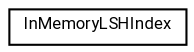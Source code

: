 #!/usr/local/bin/dot
#
# Class diagram 
# Generated by UMLGraph version R5_7_2-60-g0e99a6 (http://www.spinellis.gr/umlgraph/)
#

digraph G {
	graph [fontnames="svg"]
	edge [fontname="Roboto",fontsize=7,labelfontname="Roboto",labelfontsize=7,color="black"];
	node [fontname="Roboto",fontcolor="black",fontsize=8,shape=plaintext,margin=0,width=0,height=0];
	nodesep=0.15;
	ranksep=0.25;
	rankdir=LR;
	// de.lmu.ifi.dbs.elki.index.lsh.InMemoryLSHIndex<V>
	c616176 [label=<<table title="de.lmu.ifi.dbs.elki.index.lsh.InMemoryLSHIndex" border="0" cellborder="1" cellspacing="0" cellpadding="2" href="InMemoryLSHIndex.html" target="_parent">
		<tr><td><table border="0" cellspacing="0" cellpadding="1">
		<tr><td align="center" balign="center"> <font face="Roboto">InMemoryLSHIndex</font> </td></tr>
		</table></td></tr>
		</table>>, URL="InMemoryLSHIndex.html"];
}

